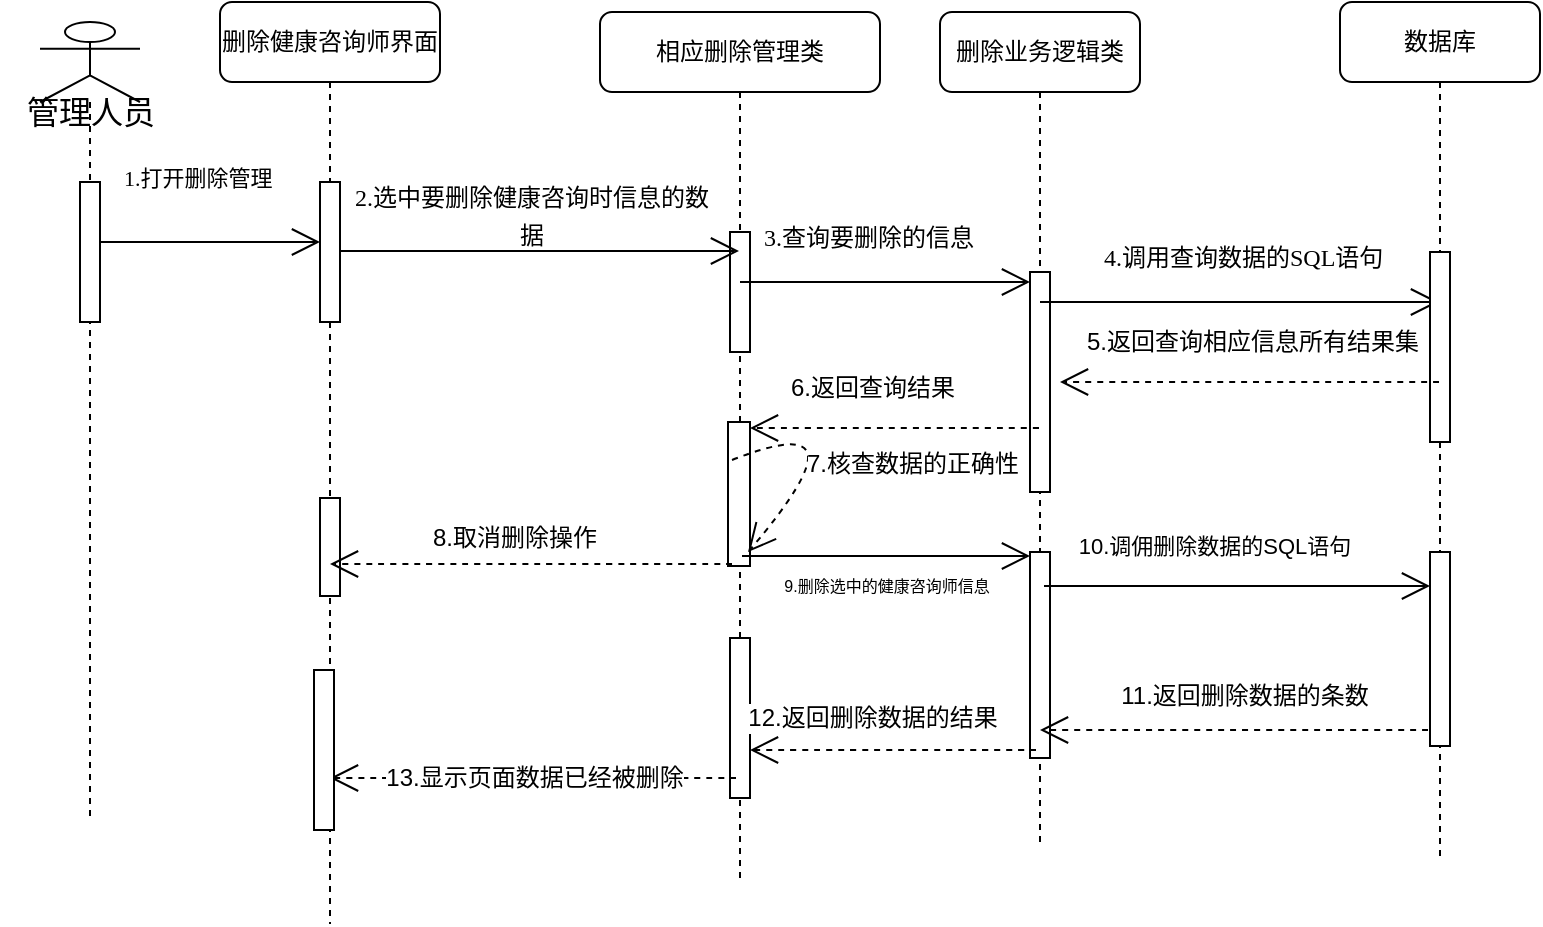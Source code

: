<mxfile version="21.2.3" type="github">
  <diagram name="Page-1" id="13e1069c-82ec-6db2-03f1-153e76fe0fe0">
    <mxGraphModel dx="1024" dy="487" grid="0" gridSize="10" guides="1" tooltips="1" connect="1" arrows="1" fold="1" page="1" pageScale="1" pageWidth="1100" pageHeight="850" background="none" math="0" shadow="0">
      <root>
        <mxCell id="0" />
        <mxCell id="1" parent="0" />
        <mxCell id="7baba1c4bc27f4b0-2" value="相应删除管理类" style="shape=umlLifeline;perimeter=lifelinePerimeter;whiteSpace=wrap;html=1;container=1;collapsible=0;recursiveResize=0;outlineConnect=0;rounded=1;shadow=0;comic=0;labelBackgroundColor=none;strokeWidth=1;fontFamily=Verdana;fontSize=12;align=center;" parent="1" vertex="1">
          <mxGeometry x="300" y="75" width="140" height="435" as="geometry" />
        </mxCell>
        <mxCell id="7baba1c4bc27f4b0-10" value="" style="html=1;points=[];perimeter=orthogonalPerimeter;rounded=0;shadow=0;comic=0;labelBackgroundColor=none;strokeWidth=1;fontFamily=Verdana;fontSize=12;align=center;" parent="7baba1c4bc27f4b0-2" vertex="1">
          <mxGeometry x="65" y="110" width="10" height="60" as="geometry" />
        </mxCell>
        <mxCell id="3fmQPRALQ03_wHgVez8e-5" value="" style="endArrow=open;endFill=1;endSize=12;html=1;rounded=0;fontSize=12;curved=1;" parent="7baba1c4bc27f4b0-2" edge="1">
          <mxGeometry width="160" relative="1" as="geometry">
            <mxPoint x="70" y="135" as="sourcePoint" />
            <mxPoint x="215" y="135" as="targetPoint" />
          </mxGeometry>
        </mxCell>
        <mxCell id="3fmQPRALQ03_wHgVez8e-12" value="" style="html=1;points=[];perimeter=orthogonalPerimeter;outlineConnect=0;targetShapes=umlLifeline;portConstraint=eastwest;newEdgeStyle={&quot;edgeStyle&quot;:&quot;elbowEdgeStyle&quot;,&quot;elbow&quot;:&quot;vertical&quot;,&quot;curved&quot;:0,&quot;rounded&quot;:0};fontSize=16;" parent="7baba1c4bc27f4b0-2" vertex="1">
          <mxGeometry x="64" y="205" width="11" height="72" as="geometry" />
        </mxCell>
        <mxCell id="F0UwPWYDRLf-gA0HUtsz-25" value="" style="html=1;points=[];perimeter=orthogonalPerimeter;outlineConnect=0;targetShapes=umlLifeline;portConstraint=eastwest;newEdgeStyle={&quot;edgeStyle&quot;:&quot;elbowEdgeStyle&quot;,&quot;elbow&quot;:&quot;vertical&quot;,&quot;curved&quot;:0,&quot;rounded&quot;:0};fontSize=16;" vertex="1" parent="7baba1c4bc27f4b0-2">
          <mxGeometry x="65" y="313" width="10" height="80" as="geometry" />
        </mxCell>
        <mxCell id="F0UwPWYDRLf-gA0HUtsz-27" value="13.显示页面数据已经被删除" style="endArrow=open;endSize=12;dashed=1;html=1;rounded=0;fontSize=12;curved=1;" edge="1" parent="7baba1c4bc27f4b0-2" target="7baba1c4bc27f4b0-8">
          <mxGeometry width="160" relative="1" as="geometry">
            <mxPoint x="68" y="383" as="sourcePoint" />
            <mxPoint x="228" y="383" as="targetPoint" />
          </mxGeometry>
        </mxCell>
        <mxCell id="F0UwPWYDRLf-gA0HUtsz-34" value="7.核查数据的正确性" style="endArrow=open;endSize=12;dashed=1;html=1;rounded=0;fontSize=12;curved=1;" edge="1" parent="7baba1c4bc27f4b0-2">
          <mxGeometry x="0.001" y="34" width="160" relative="1" as="geometry">
            <mxPoint x="66" y="224" as="sourcePoint" />
            <mxPoint x="74" y="270" as="targetPoint" />
            <Array as="points">
              <mxPoint x="137" y="196" />
            </Array>
            <mxPoint as="offset" />
          </mxGeometry>
        </mxCell>
        <mxCell id="7baba1c4bc27f4b0-3" value="删除业务逻辑类" style="shape=umlLifeline;perimeter=lifelinePerimeter;whiteSpace=wrap;html=1;container=1;collapsible=0;recursiveResize=0;outlineConnect=0;rounded=1;shadow=0;comic=0;labelBackgroundColor=none;strokeWidth=1;fontFamily=Verdana;fontSize=12;align=center;" parent="1" vertex="1">
          <mxGeometry x="470" y="75" width="100" height="415" as="geometry" />
        </mxCell>
        <mxCell id="7baba1c4bc27f4b0-13" value="" style="html=1;points=[];perimeter=orthogonalPerimeter;rounded=0;shadow=0;comic=0;labelBackgroundColor=none;strokeWidth=1;fontFamily=Verdana;fontSize=12;align=center;" parent="7baba1c4bc27f4b0-3" vertex="1">
          <mxGeometry x="45" y="130" width="10" height="110" as="geometry" />
        </mxCell>
        <mxCell id="3fmQPRALQ03_wHgVez8e-4" value="" style="endArrow=open;endFill=1;endSize=12;html=1;rounded=0;fontSize=12;curved=1;" parent="7baba1c4bc27f4b0-3" target="7baba1c4bc27f4b0-4" edge="1">
          <mxGeometry width="160" relative="1" as="geometry">
            <mxPoint x="50" y="145" as="sourcePoint" />
            <mxPoint x="210" y="145" as="targetPoint" />
          </mxGeometry>
        </mxCell>
        <mxCell id="F0UwPWYDRLf-gA0HUtsz-18" value="" style="html=1;points=[];perimeter=orthogonalPerimeter;outlineConnect=0;targetShapes=umlLifeline;portConstraint=eastwest;newEdgeStyle={&quot;edgeStyle&quot;:&quot;elbowEdgeStyle&quot;,&quot;elbow&quot;:&quot;vertical&quot;,&quot;curved&quot;:0,&quot;rounded&quot;:0};fontSize=16;" vertex="1" parent="7baba1c4bc27f4b0-3">
          <mxGeometry x="45" y="270" width="10" height="103" as="geometry" />
        </mxCell>
        <mxCell id="F0UwPWYDRLf-gA0HUtsz-21" value="" style="endArrow=open;endFill=1;endSize=12;html=1;rounded=0;fontSize=12;curved=1;" edge="1" parent="7baba1c4bc27f4b0-3" target="F0UwPWYDRLf-gA0HUtsz-20">
          <mxGeometry width="160" relative="1" as="geometry">
            <mxPoint x="52" y="287" as="sourcePoint" />
            <mxPoint x="212" y="287" as="targetPoint" />
          </mxGeometry>
        </mxCell>
        <mxCell id="F0UwPWYDRLf-gA0HUtsz-24" value="12.返回删除数据的结果" style="endArrow=open;endSize=12;dashed=1;html=1;rounded=0;fontSize=12;curved=1;" edge="1" parent="7baba1c4bc27f4b0-3">
          <mxGeometry x="0.147" y="-16" width="160" relative="1" as="geometry">
            <mxPoint x="48" y="369" as="sourcePoint" />
            <mxPoint x="-95" y="369" as="targetPoint" />
            <mxPoint as="offset" />
          </mxGeometry>
        </mxCell>
        <mxCell id="7baba1c4bc27f4b0-4" value="数据库" style="shape=umlLifeline;perimeter=lifelinePerimeter;whiteSpace=wrap;html=1;container=1;collapsible=0;recursiveResize=0;outlineConnect=0;rounded=1;shadow=0;comic=0;labelBackgroundColor=none;strokeWidth=1;fontFamily=Verdana;fontSize=12;align=center;" parent="1" vertex="1">
          <mxGeometry x="670" y="70" width="100" height="430" as="geometry" />
        </mxCell>
        <mxCell id="7baba1c4bc27f4b0-16" value="" style="html=1;points=[];perimeter=orthogonalPerimeter;rounded=0;shadow=0;comic=0;labelBackgroundColor=none;strokeWidth=1;fontFamily=Verdana;fontSize=12;align=center;" parent="7baba1c4bc27f4b0-4" vertex="1">
          <mxGeometry x="45" y="125" width="10" height="95" as="geometry" />
        </mxCell>
        <mxCell id="F0UwPWYDRLf-gA0HUtsz-20" value="" style="html=1;points=[];perimeter=orthogonalPerimeter;outlineConnect=0;targetShapes=umlLifeline;portConstraint=eastwest;newEdgeStyle={&quot;edgeStyle&quot;:&quot;elbowEdgeStyle&quot;,&quot;elbow&quot;:&quot;vertical&quot;,&quot;curved&quot;:0,&quot;rounded&quot;:0};fontSize=16;" vertex="1" parent="7baba1c4bc27f4b0-4">
          <mxGeometry x="45" y="275" width="10" height="97" as="geometry" />
        </mxCell>
        <mxCell id="F0UwPWYDRLf-gA0HUtsz-23" value="11.返回删除数据的条数" style="endArrow=open;endSize=12;dashed=1;html=1;rounded=0;fontSize=12;curved=1;" edge="1" parent="7baba1c4bc27f4b0-4" target="7baba1c4bc27f4b0-3">
          <mxGeometry x="-0.054" y="-17" width="160" relative="1" as="geometry">
            <mxPoint x="44" y="364" as="sourcePoint" />
            <mxPoint x="204" y="364" as="targetPoint" />
            <Array as="points">
              <mxPoint x="-48" y="364" />
            </Array>
            <mxPoint as="offset" />
          </mxGeometry>
        </mxCell>
        <mxCell id="7baba1c4bc27f4b0-8" value="删除健康咨询师界面" style="shape=umlLifeline;perimeter=lifelinePerimeter;whiteSpace=wrap;html=1;container=1;collapsible=0;recursiveResize=0;outlineConnect=0;rounded=1;shadow=0;comic=0;labelBackgroundColor=none;strokeWidth=1;fontFamily=Verdana;fontSize=12;align=center;" parent="1" vertex="1">
          <mxGeometry x="110" y="70" width="110" height="461" as="geometry" />
        </mxCell>
        <mxCell id="7baba1c4bc27f4b0-9" value="" style="html=1;points=[];perimeter=orthogonalPerimeter;rounded=0;shadow=0;comic=0;labelBackgroundColor=none;strokeWidth=1;fontFamily=Verdana;fontSize=12;align=center;" parent="7baba1c4bc27f4b0-8" vertex="1">
          <mxGeometry x="50" y="90" width="10" height="70" as="geometry" />
        </mxCell>
        <mxCell id="3fmQPRALQ03_wHgVez8e-6" value="" style="endArrow=open;endFill=1;endSize=12;html=1;rounded=0;fontSize=12;curved=1;" parent="7baba1c4bc27f4b0-8" target="7baba1c4bc27f4b0-2" edge="1">
          <mxGeometry width="160" relative="1" as="geometry">
            <mxPoint x="60" y="124.5" as="sourcePoint" />
            <mxPoint x="220" y="124.5" as="targetPoint" />
          </mxGeometry>
        </mxCell>
        <mxCell id="3fmQPRALQ03_wHgVez8e-7" value="" style="endArrow=open;endFill=1;endSize=12;html=1;rounded=0;fontSize=12;curved=1;" parent="7baba1c4bc27f4b0-8" edge="1">
          <mxGeometry width="160" relative="1" as="geometry">
            <mxPoint x="-60" y="120" as="sourcePoint" />
            <mxPoint x="50" y="120" as="targetPoint" />
            <Array as="points">
              <mxPoint x="-60" y="120" />
            </Array>
          </mxGeometry>
        </mxCell>
        <mxCell id="o-sgw39kwa4JU8p-iWWu-12" value="&lt;div style=&quot;text-align: center;&quot;&gt;&lt;span style=&quot;background-color: initial;&quot;&gt;&lt;font style=&quot;font-size: 11px;&quot; face=&quot;Verdana&quot;&gt;1.打开删除管理&lt;/font&gt;&lt;/span&gt;&lt;/div&gt;" style="text;whiteSpace=wrap;html=1;fontSize=16;" parent="7baba1c4bc27f4b0-8" vertex="1">
          <mxGeometry x="-50" y="70" width="90" height="30" as="geometry" />
        </mxCell>
        <mxCell id="3fmQPRALQ03_wHgVez8e-1" style="edgeStyle=none;curved=1;rounded=0;orthogonalLoop=1;jettySize=auto;html=1;exitX=0.5;exitY=1;exitDx=0;exitDy=0;fontSize=12;startSize=8;endSize=8;" parent="7baba1c4bc27f4b0-8" source="o-sgw39kwa4JU8p-iWWu-12" target="o-sgw39kwa4JU8p-iWWu-12" edge="1">
          <mxGeometry relative="1" as="geometry" />
        </mxCell>
        <mxCell id="F0UwPWYDRLf-gA0HUtsz-16" value="" style="html=1;points=[];perimeter=orthogonalPerimeter;outlineConnect=0;targetShapes=umlLifeline;portConstraint=eastwest;newEdgeStyle={&quot;edgeStyle&quot;:&quot;elbowEdgeStyle&quot;,&quot;elbow&quot;:&quot;vertical&quot;,&quot;curved&quot;:0,&quot;rounded&quot;:0};fontSize=16;" vertex="1" parent="7baba1c4bc27f4b0-8">
          <mxGeometry x="50" y="248" width="10" height="49" as="geometry" />
        </mxCell>
        <mxCell id="F0UwPWYDRLf-gA0HUtsz-26" value="" style="html=1;points=[];perimeter=orthogonalPerimeter;outlineConnect=0;targetShapes=umlLifeline;portConstraint=eastwest;newEdgeStyle={&quot;edgeStyle&quot;:&quot;elbowEdgeStyle&quot;,&quot;elbow&quot;:&quot;vertical&quot;,&quot;curved&quot;:0,&quot;rounded&quot;:0};fontSize=16;" vertex="1" parent="7baba1c4bc27f4b0-8">
          <mxGeometry x="47" y="334" width="10" height="80" as="geometry" />
        </mxCell>
        <mxCell id="o-sgw39kwa4JU8p-iWWu-2" value="" style="shape=umlLifeline;perimeter=lifelinePerimeter;whiteSpace=wrap;html=1;container=1;dropTarget=0;collapsible=0;recursiveResize=0;outlineConnect=0;portConstraint=eastwest;newEdgeStyle={&quot;edgeStyle&quot;:&quot;elbowEdgeStyle&quot;,&quot;elbow&quot;:&quot;vertical&quot;,&quot;curved&quot;:0,&quot;rounded&quot;:0};participant=umlActor;fontSize=16;" parent="1" vertex="1">
          <mxGeometry x="20" y="80" width="50" height="400" as="geometry" />
        </mxCell>
        <mxCell id="o-sgw39kwa4JU8p-iWWu-4" value="" style="html=1;points=[];perimeter=orthogonalPerimeter;outlineConnect=0;targetShapes=umlLifeline;portConstraint=eastwest;newEdgeStyle={&quot;edgeStyle&quot;:&quot;elbowEdgeStyle&quot;,&quot;elbow&quot;:&quot;vertical&quot;,&quot;curved&quot;:0,&quot;rounded&quot;:0};fontSize=16;" parent="o-sgw39kwa4JU8p-iWWu-2" vertex="1">
          <mxGeometry x="20" y="80" width="10" height="70" as="geometry" />
        </mxCell>
        <mxCell id="o-sgw39kwa4JU8p-iWWu-3" value="管理人员" style="text;html=1;align=center;verticalAlign=middle;resizable=0;points=[];autosize=1;strokeColor=none;fillColor=none;fontSize=16;" parent="1" vertex="1">
          <mxGeometry y="110" width="90" height="30" as="geometry" />
        </mxCell>
        <mxCell id="o-sgw39kwa4JU8p-iWWu-13" value="&lt;div style=&quot;text-align: center;&quot;&gt;&lt;font face=&quot;Verdana&quot;&gt;&lt;span style=&quot;font-size: 12px;&quot;&gt;2.选中要删除健康咨询时信息的数据&lt;/span&gt;&lt;/font&gt;&lt;/div&gt;" style="text;whiteSpace=wrap;html=1;fontSize=16;" parent="1" vertex="1">
          <mxGeometry x="170" y="150" width="190" height="30" as="geometry" />
        </mxCell>
        <mxCell id="o-sgw39kwa4JU8p-iWWu-14" value="&lt;div style=&quot;text-align: center;&quot;&gt;&lt;span style=&quot;background-color: initial; font-size: 12px;&quot;&gt;&lt;font face=&quot;Verdana&quot;&gt;3.查询要删除的信息&lt;/font&gt;&lt;/span&gt;&lt;/div&gt;" style="text;whiteSpace=wrap;html=1;fontSize=16;" parent="1" vertex="1">
          <mxGeometry x="380" y="170" width="140" height="40" as="geometry" />
        </mxCell>
        <mxCell id="3fmQPRALQ03_wHgVez8e-3" value="5.返回查询相应信息所有结果集" style="endArrow=open;endSize=12;dashed=1;html=1;rounded=0;fontSize=12;curved=1;" parent="1" source="7baba1c4bc27f4b0-4" edge="1">
          <mxGeometry x="-0.003" y="-20" width="160" relative="1" as="geometry">
            <mxPoint x="640" y="310" as="sourcePoint" />
            <mxPoint x="530" y="260" as="targetPoint" />
            <Array as="points">
              <mxPoint x="630" y="260" />
            </Array>
            <mxPoint x="1" as="offset" />
          </mxGeometry>
        </mxCell>
        <mxCell id="o-sgw39kwa4JU8p-iWWu-17" value="&lt;div style=&quot;text-align: center;&quot;&gt;&lt;font face=&quot;Verdana&quot;&gt;&lt;span style=&quot;font-size: 12px;&quot;&gt;4.调用查询数据的SQL语句&lt;/span&gt;&lt;/font&gt;&lt;/div&gt;" style="text;whiteSpace=wrap;html=1;fontSize=16;" parent="1" vertex="1">
          <mxGeometry x="550" y="180" width="150" height="40" as="geometry" />
        </mxCell>
        <mxCell id="3fmQPRALQ03_wHgVez8e-13" value="6.返回查询结果" style="endArrow=open;endSize=12;dashed=1;html=1;rounded=0;fontSize=12;curved=1;" parent="1" source="7baba1c4bc27f4b0-3" target="3fmQPRALQ03_wHgVez8e-12" edge="1">
          <mxGeometry x="0.17" y="-20" width="160" relative="1" as="geometry">
            <mxPoint x="160" y="490" as="sourcePoint" />
            <mxPoint x="320" y="490" as="targetPoint" />
            <Array as="points">
              <mxPoint x="432" y="283" />
            </Array>
            <mxPoint x="1" as="offset" />
          </mxGeometry>
        </mxCell>
        <mxCell id="F0UwPWYDRLf-gA0HUtsz-17" value="" style="endArrow=open;endFill=1;endSize=12;html=1;rounded=0;fontSize=12;curved=1;" edge="1" parent="1" target="F0UwPWYDRLf-gA0HUtsz-18">
          <mxGeometry width="160" relative="1" as="geometry">
            <mxPoint x="371" y="347" as="sourcePoint" />
            <mxPoint x="506" y="349" as="targetPoint" />
          </mxGeometry>
        </mxCell>
        <mxCell id="F0UwPWYDRLf-gA0HUtsz-19" value="9.删除选中的健康咨询师信息" style="text;html=1;align=center;verticalAlign=middle;resizable=0;points=[];autosize=1;strokeColor=none;fillColor=none;fontSize=8;" vertex="1" parent="1">
          <mxGeometry x="357" y="349" width="172" height="26" as="geometry" />
        </mxCell>
        <mxCell id="F0UwPWYDRLf-gA0HUtsz-22" value="10.调佣删除数据的SQL语句" style="text;html=1;align=center;verticalAlign=middle;resizable=0;points=[];autosize=1;strokeColor=none;fillColor=none;fontSize=11;" vertex="1" parent="1">
          <mxGeometry x="523" y="329" width="167" height="26" as="geometry" />
        </mxCell>
        <mxCell id="F0UwPWYDRLf-gA0HUtsz-28" value="8.取消删除操作" style="endArrow=open;endSize=12;dashed=1;html=1;rounded=0;fontSize=12;curved=1;" edge="1" parent="1" target="7baba1c4bc27f4b0-8">
          <mxGeometry x="0.092" y="-13" width="160" relative="1" as="geometry">
            <mxPoint x="366" y="351" as="sourcePoint" />
            <mxPoint x="526" y="351" as="targetPoint" />
            <mxPoint as="offset" />
          </mxGeometry>
        </mxCell>
      </root>
    </mxGraphModel>
  </diagram>
</mxfile>
